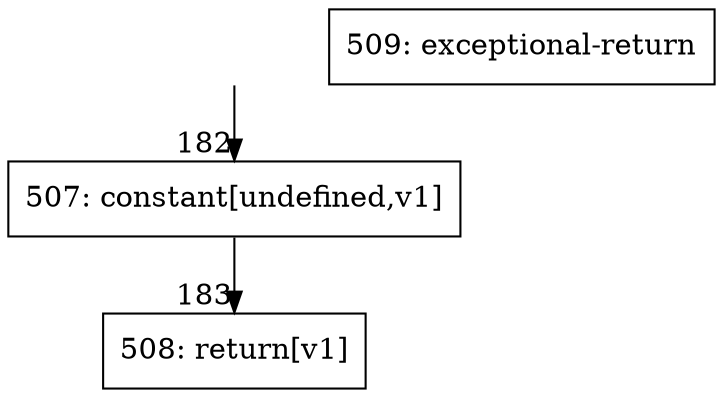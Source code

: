 digraph {
rankdir="TD"
BB_entry21[shape=none,label=""];
BB_entry21 -> BB182 [tailport=s, headport=n, headlabel="    182"]
BB182 [shape=record label="{507: constant[undefined,v1]}" ] 
BB182 -> BB183 [tailport=s, headport=n, headlabel="      183"]
BB183 [shape=record label="{508: return[v1]}" ] 
BB184 [shape=record label="{509: exceptional-return}" ] 
//#$~ 294
}
